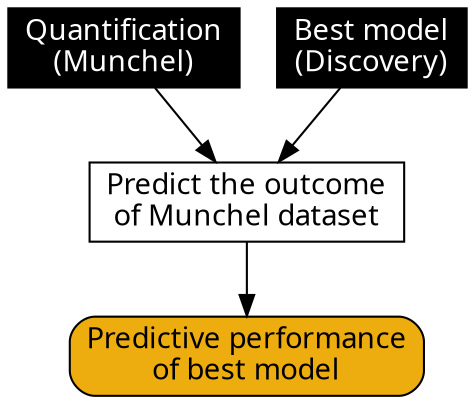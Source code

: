 digraph G {
  /*rankdir=LR; */
  node [fontname = "Handlee", color=black, fontcolor=black];
  edge [fontname = "Handlee", color=black, fontcolor=black];

  quant_munchel [
    label = "Quantification\n(Munchel)";
    shape = rect;
    style = filled;
    fontcolor = white;
  ];

  best_model [
    label = "Best model\n(Discovery)";
    shape = rect;
    style = filled;
    fontcolor = white;
  ];

  predict [
    label = "Predict the outcome\nof Munchel dataset";
    shape = rect;
  ];

  score [
    label = "Predictive performance\nof best model";
    style = "rounded,filled";
    fillcolor = "darkgoldenrod2"
    shape = rect;
    color = black;
  ];

  quant_munchel -> predict 
  best_model -> predict;
  predict -> score;

/*  {rank=same; predict best_model} */
}
